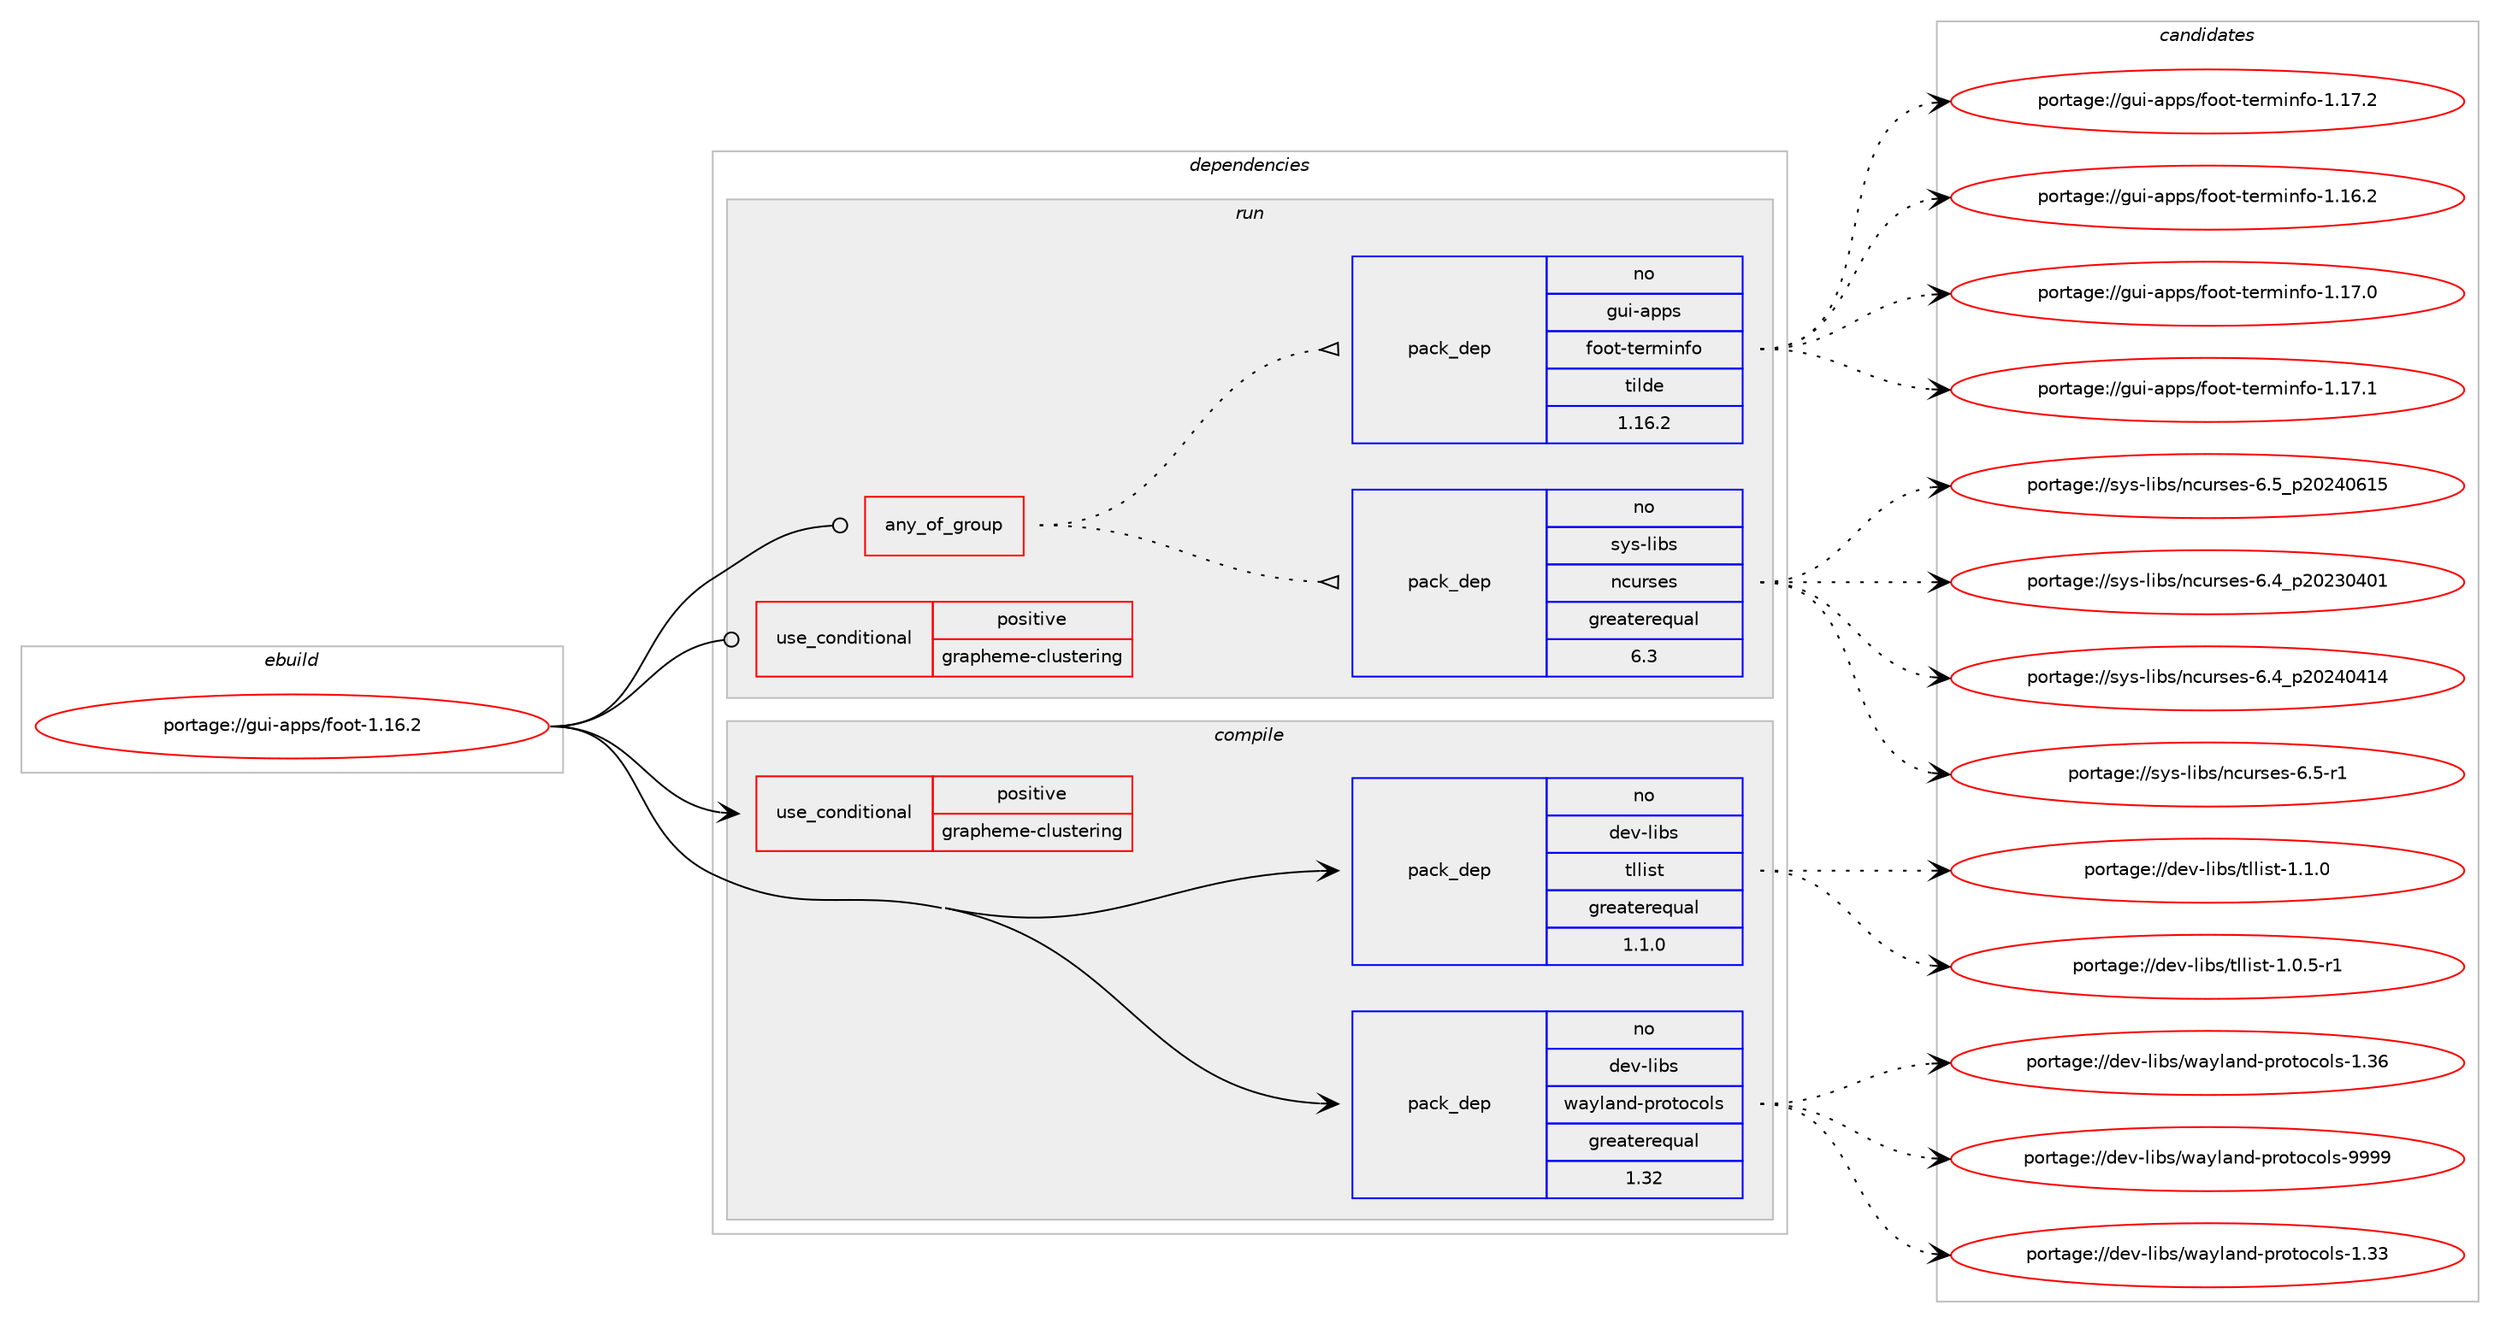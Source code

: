digraph prolog {

# *************
# Graph options
# *************

newrank=true;
concentrate=true;
compound=true;
graph [rankdir=LR,fontname=Helvetica,fontsize=10,ranksep=1.5];#, ranksep=2.5, nodesep=0.2];
edge  [arrowhead=vee];
node  [fontname=Helvetica,fontsize=10];

# **********
# The ebuild
# **********

subgraph cluster_leftcol {
color=gray;
rank=same;
label=<<i>ebuild</i>>;
id [label="portage://gui-apps/foot-1.16.2", color=red, width=4, href="../gui-apps/foot-1.16.2.svg"];
}

# ****************
# The dependencies
# ****************

subgraph cluster_midcol {
color=gray;
label=<<i>dependencies</i>>;
subgraph cluster_compile {
fillcolor="#eeeeee";
style=filled;
label=<<i>compile</i>>;
subgraph cond64640 {
dependency120680 [label=<<TABLE BORDER="0" CELLBORDER="1" CELLSPACING="0" CELLPADDING="4"><TR><TD ROWSPAN="3" CELLPADDING="10">use_conditional</TD></TR><TR><TD>positive</TD></TR><TR><TD>grapheme-clustering</TD></TR></TABLE>>, shape=none, color=red];
# *** BEGIN UNKNOWN DEPENDENCY TYPE (TODO) ***
# dependency120680 -> package_dependency(portage://gui-apps/foot-1.16.2,install,no,dev-libs,libutf8proc,none,[,,],any_same_slot,[])
# *** END UNKNOWN DEPENDENCY TYPE (TODO) ***

# *** BEGIN UNKNOWN DEPENDENCY TYPE (TODO) ***
# dependency120680 -> package_dependency(portage://gui-apps/foot-1.16.2,install,no,media-libs,fcft,none,[,,],[],[use(enable(harfbuzz),none)])
# *** END UNKNOWN DEPENDENCY TYPE (TODO) ***

}
id:e -> dependency120680:w [weight=20,style="solid",arrowhead="vee"];
subgraph pack54514 {
dependency120681 [label=<<TABLE BORDER="0" CELLBORDER="1" CELLSPACING="0" CELLPADDING="4" WIDTH="220"><TR><TD ROWSPAN="6" CELLPADDING="30">pack_dep</TD></TR><TR><TD WIDTH="110">no</TD></TR><TR><TD>dev-libs</TD></TR><TR><TD>tllist</TD></TR><TR><TD>greaterequal</TD></TR><TR><TD>1.1.0</TD></TR></TABLE>>, shape=none, color=blue];
}
id:e -> dependency120681:w [weight=20,style="solid",arrowhead="vee"];
# *** BEGIN UNKNOWN DEPENDENCY TYPE (TODO) ***
# id -> package_dependency(portage://gui-apps/foot-1.16.2,install,no,dev-libs,wayland,none,[,,],[],[])
# *** END UNKNOWN DEPENDENCY TYPE (TODO) ***

subgraph pack54515 {
dependency120682 [label=<<TABLE BORDER="0" CELLBORDER="1" CELLSPACING="0" CELLPADDING="4" WIDTH="220"><TR><TD ROWSPAN="6" CELLPADDING="30">pack_dep</TD></TR><TR><TD WIDTH="110">no</TD></TR><TR><TD>dev-libs</TD></TR><TR><TD>wayland-protocols</TD></TR><TR><TD>greaterequal</TD></TR><TR><TD>1.32</TD></TR></TABLE>>, shape=none, color=blue];
}
id:e -> dependency120682:w [weight=20,style="solid",arrowhead="vee"];
# *** BEGIN UNKNOWN DEPENDENCY TYPE (TODO) ***
# id -> package_dependency(portage://gui-apps/foot-1.16.2,install,no,media-libs,fcft,none,[,,],[],[])
# *** END UNKNOWN DEPENDENCY TYPE (TODO) ***

# *** BEGIN UNKNOWN DEPENDENCY TYPE (TODO) ***
# id -> package_dependency(portage://gui-apps/foot-1.16.2,install,no,media-libs,fontconfig,none,[,,],[],[])
# *** END UNKNOWN DEPENDENCY TYPE (TODO) ***

# *** BEGIN UNKNOWN DEPENDENCY TYPE (TODO) ***
# id -> package_dependency(portage://gui-apps/foot-1.16.2,install,no,x11-libs,libxkbcommon,none,[,,],[],[])
# *** END UNKNOWN DEPENDENCY TYPE (TODO) ***

# *** BEGIN UNKNOWN DEPENDENCY TYPE (TODO) ***
# id -> package_dependency(portage://gui-apps/foot-1.16.2,install,no,x11-libs,pixman,none,[,,],[],[])
# *** END UNKNOWN DEPENDENCY TYPE (TODO) ***

}
subgraph cluster_compileandrun {
fillcolor="#eeeeee";
style=filled;
label=<<i>compile and run</i>>;
}
subgraph cluster_run {
fillcolor="#eeeeee";
style=filled;
label=<<i>run</i>>;
subgraph any1374 {
dependency120683 [label=<<TABLE BORDER="0" CELLBORDER="1" CELLSPACING="0" CELLPADDING="4"><TR><TD CELLPADDING="10">any_of_group</TD></TR></TABLE>>, shape=none, color=red];subgraph pack54516 {
dependency120684 [label=<<TABLE BORDER="0" CELLBORDER="1" CELLSPACING="0" CELLPADDING="4" WIDTH="220"><TR><TD ROWSPAN="6" CELLPADDING="30">pack_dep</TD></TR><TR><TD WIDTH="110">no</TD></TR><TR><TD>sys-libs</TD></TR><TR><TD>ncurses</TD></TR><TR><TD>greaterequal</TD></TR><TR><TD>6.3</TD></TR></TABLE>>, shape=none, color=blue];
}
dependency120683:e -> dependency120684:w [weight=20,style="dotted",arrowhead="oinv"];
subgraph pack54517 {
dependency120685 [label=<<TABLE BORDER="0" CELLBORDER="1" CELLSPACING="0" CELLPADDING="4" WIDTH="220"><TR><TD ROWSPAN="6" CELLPADDING="30">pack_dep</TD></TR><TR><TD WIDTH="110">no</TD></TR><TR><TD>gui-apps</TD></TR><TR><TD>foot-terminfo</TD></TR><TR><TD>tilde</TD></TR><TR><TD>1.16.2</TD></TR></TABLE>>, shape=none, color=blue];
}
dependency120683:e -> dependency120685:w [weight=20,style="dotted",arrowhead="oinv"];
}
id:e -> dependency120683:w [weight=20,style="solid",arrowhead="odot"];
subgraph cond64641 {
dependency120686 [label=<<TABLE BORDER="0" CELLBORDER="1" CELLSPACING="0" CELLPADDING="4"><TR><TD ROWSPAN="3" CELLPADDING="10">use_conditional</TD></TR><TR><TD>positive</TD></TR><TR><TD>grapheme-clustering</TD></TR></TABLE>>, shape=none, color=red];
# *** BEGIN UNKNOWN DEPENDENCY TYPE (TODO) ***
# dependency120686 -> package_dependency(portage://gui-apps/foot-1.16.2,run,no,dev-libs,libutf8proc,none,[,,],any_same_slot,[])
# *** END UNKNOWN DEPENDENCY TYPE (TODO) ***

# *** BEGIN UNKNOWN DEPENDENCY TYPE (TODO) ***
# dependency120686 -> package_dependency(portage://gui-apps/foot-1.16.2,run,no,media-libs,fcft,none,[,,],[],[use(enable(harfbuzz),none)])
# *** END UNKNOWN DEPENDENCY TYPE (TODO) ***

}
id:e -> dependency120686:w [weight=20,style="solid",arrowhead="odot"];
# *** BEGIN UNKNOWN DEPENDENCY TYPE (TODO) ***
# id -> package_dependency(portage://gui-apps/foot-1.16.2,run,no,dev-libs,wayland,none,[,,],[],[])
# *** END UNKNOWN DEPENDENCY TYPE (TODO) ***

# *** BEGIN UNKNOWN DEPENDENCY TYPE (TODO) ***
# id -> package_dependency(portage://gui-apps/foot-1.16.2,run,no,media-libs,fcft,none,[,,],[],[])
# *** END UNKNOWN DEPENDENCY TYPE (TODO) ***

# *** BEGIN UNKNOWN DEPENDENCY TYPE (TODO) ***
# id -> package_dependency(portage://gui-apps/foot-1.16.2,run,no,media-libs,fontconfig,none,[,,],[],[])
# *** END UNKNOWN DEPENDENCY TYPE (TODO) ***

# *** BEGIN UNKNOWN DEPENDENCY TYPE (TODO) ***
# id -> package_dependency(portage://gui-apps/foot-1.16.2,run,no,x11-libs,libxkbcommon,none,[,,],[],[])
# *** END UNKNOWN DEPENDENCY TYPE (TODO) ***

# *** BEGIN UNKNOWN DEPENDENCY TYPE (TODO) ***
# id -> package_dependency(portage://gui-apps/foot-1.16.2,run,no,x11-libs,pixman,none,[,,],[],[])
# *** END UNKNOWN DEPENDENCY TYPE (TODO) ***

}
}

# **************
# The candidates
# **************

subgraph cluster_choices {
rank=same;
color=gray;
label=<<i>candidates</i>>;

subgraph choice54514 {
color=black;
nodesep=1;
choice1001011184510810598115471161081081051151164549464846534511449 [label="portage://dev-libs/tllist-1.0.5-r1", color=red, width=4,href="../dev-libs/tllist-1.0.5-r1.svg"];
choice100101118451081059811547116108108105115116454946494648 [label="portage://dev-libs/tllist-1.1.0", color=red, width=4,href="../dev-libs/tllist-1.1.0.svg"];
dependency120681:e -> choice1001011184510810598115471161081081051151164549464846534511449:w [style=dotted,weight="100"];
dependency120681:e -> choice100101118451081059811547116108108105115116454946494648:w [style=dotted,weight="100"];
}
subgraph choice54515 {
color=black;
nodesep=1;
choice100101118451081059811547119971211089711010045112114111116111991111081154549465151 [label="portage://dev-libs/wayland-protocols-1.33", color=red, width=4,href="../dev-libs/wayland-protocols-1.33.svg"];
choice100101118451081059811547119971211089711010045112114111116111991111081154549465154 [label="portage://dev-libs/wayland-protocols-1.36", color=red, width=4,href="../dev-libs/wayland-protocols-1.36.svg"];
choice100101118451081059811547119971211089711010045112114111116111991111081154557575757 [label="portage://dev-libs/wayland-protocols-9999", color=red, width=4,href="../dev-libs/wayland-protocols-9999.svg"];
dependency120682:e -> choice100101118451081059811547119971211089711010045112114111116111991111081154549465151:w [style=dotted,weight="100"];
dependency120682:e -> choice100101118451081059811547119971211089711010045112114111116111991111081154549465154:w [style=dotted,weight="100"];
dependency120682:e -> choice100101118451081059811547119971211089711010045112114111116111991111081154557575757:w [style=dotted,weight="100"];
}
subgraph choice54516 {
color=black;
nodesep=1;
choice1151211154510810598115471109911711411510111545544652951125048505148524849 [label="portage://sys-libs/ncurses-6.4_p20230401", color=red, width=4,href="../sys-libs/ncurses-6.4_p20230401.svg"];
choice1151211154510810598115471109911711411510111545544652951125048505248524952 [label="portage://sys-libs/ncurses-6.4_p20240414", color=red, width=4,href="../sys-libs/ncurses-6.4_p20240414.svg"];
choice11512111545108105981154711099117114115101115455446534511449 [label="portage://sys-libs/ncurses-6.5-r1", color=red, width=4,href="../sys-libs/ncurses-6.5-r1.svg"];
choice1151211154510810598115471109911711411510111545544653951125048505248544953 [label="portage://sys-libs/ncurses-6.5_p20240615", color=red, width=4,href="../sys-libs/ncurses-6.5_p20240615.svg"];
dependency120684:e -> choice1151211154510810598115471109911711411510111545544652951125048505148524849:w [style=dotted,weight="100"];
dependency120684:e -> choice1151211154510810598115471109911711411510111545544652951125048505248524952:w [style=dotted,weight="100"];
dependency120684:e -> choice11512111545108105981154711099117114115101115455446534511449:w [style=dotted,weight="100"];
dependency120684:e -> choice1151211154510810598115471109911711411510111545544653951125048505248544953:w [style=dotted,weight="100"];
}
subgraph choice54517 {
color=black;
nodesep=1;
choice1031171054597112112115471021111111164511610111410910511010211145494649544650 [label="portage://gui-apps/foot-terminfo-1.16.2", color=red, width=4,href="../gui-apps/foot-terminfo-1.16.2.svg"];
choice1031171054597112112115471021111111164511610111410910511010211145494649554648 [label="portage://gui-apps/foot-terminfo-1.17.0", color=red, width=4,href="../gui-apps/foot-terminfo-1.17.0.svg"];
choice1031171054597112112115471021111111164511610111410910511010211145494649554649 [label="portage://gui-apps/foot-terminfo-1.17.1", color=red, width=4,href="../gui-apps/foot-terminfo-1.17.1.svg"];
choice1031171054597112112115471021111111164511610111410910511010211145494649554650 [label="portage://gui-apps/foot-terminfo-1.17.2", color=red, width=4,href="../gui-apps/foot-terminfo-1.17.2.svg"];
dependency120685:e -> choice1031171054597112112115471021111111164511610111410910511010211145494649544650:w [style=dotted,weight="100"];
dependency120685:e -> choice1031171054597112112115471021111111164511610111410910511010211145494649554648:w [style=dotted,weight="100"];
dependency120685:e -> choice1031171054597112112115471021111111164511610111410910511010211145494649554649:w [style=dotted,weight="100"];
dependency120685:e -> choice1031171054597112112115471021111111164511610111410910511010211145494649554650:w [style=dotted,weight="100"];
}
}

}
